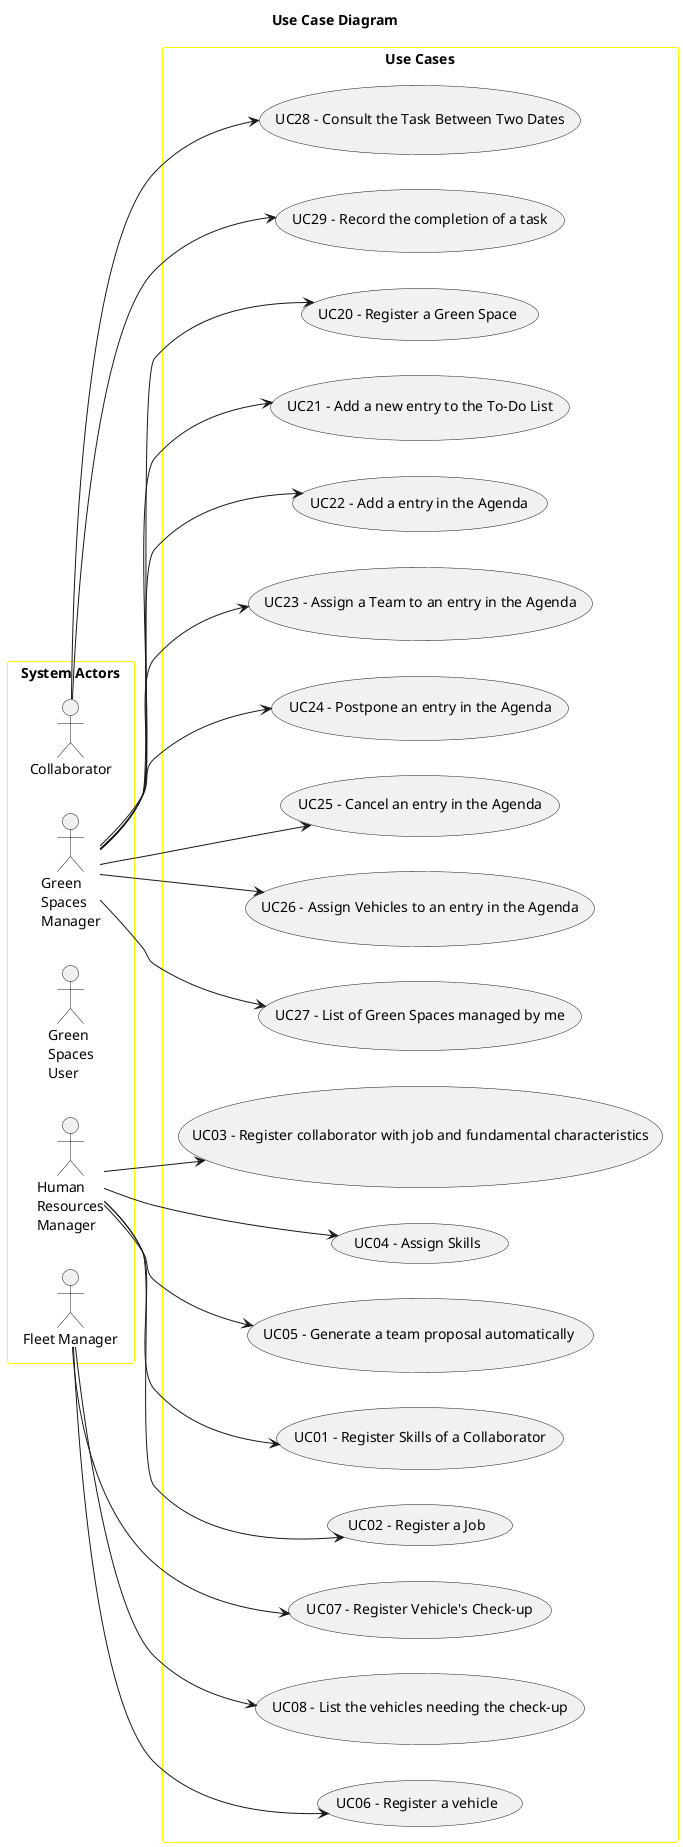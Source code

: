 @startuml
'skinparam monochrome true
skinparam packageStyle rectangle
'skinparam shadowing false

skinparam rectangle{
    BorderColor yellow
}

title Use Case Diagram

left to right direction

rectangle "System Actors" as actors {
    actor Collaborator
    actor "Green\nSpaces\nManager" as GSM
    actor "Green\nSpaces\nUser" as GSU
    actor "Human\nResources\nManager" as HRM
    actor "Fleet Manager" as FM
}

rectangle "Use Cases" as usecases{
    usecase "UC01 - Register Skills of a Collaborator" as UC01
    HRM --> UC01
    usecase "UC02 - Register a Job" as UC02
    HRM --> UC02
    usecase "UC03 - Register collaborator with job and fundamental characteristics" as UC03
    HRM --> UC03
    usecase "UC04 - Assign Skills" as UC04
    HRM --> UC04
    usecase "UC05 - Generate a team proposal automatically " as UC05
    HRM --> UC05
    usecase "UC06 - Register a vehicle" as UC06
    FM --> UC06
    usecase "UC07 - Register Vehicle's Check-up" as UC07
    FM --> UC07
    usecase "UC08 - List the vehicles needing the check-up" as UC08
    FM --> UC08

    usecase "UC20 - Register a Green Space" as UC20
    GSM --> UC20
    usecase "UC21 - Add a new entry to the To-Do List" as UC21
    GSM --> UC21
    usecase "UC22 - Add a entry in the Agenda" as UC22
    GSM --> UC22
    usecase "UC23 - Assign a Team to an entry in the Agenda" as UC23
    GSM --> UC23
    usecase "UC24 - Postpone an entry in the Agenda" as UC24
    GSM --> UC24
    usecase "UC25 - Cancel an entry in the Agenda" as UC25
    GSM --> UC25
    usecase "UC26 - Assign Vehicles to an entry in the Agenda" as UC26
    GSM --> UC26
    usecase "UC27 - List of Green Spaces managed by me" as UC27
    GSM --> UC27
    usecase "UC28 - Consult the Task Between Two Dates" as UC28
    Collaborator --> UC28
    usecase "UC29 - Record the completion of a task" as UC29
    Collaborator --> UC29

}

@enduml